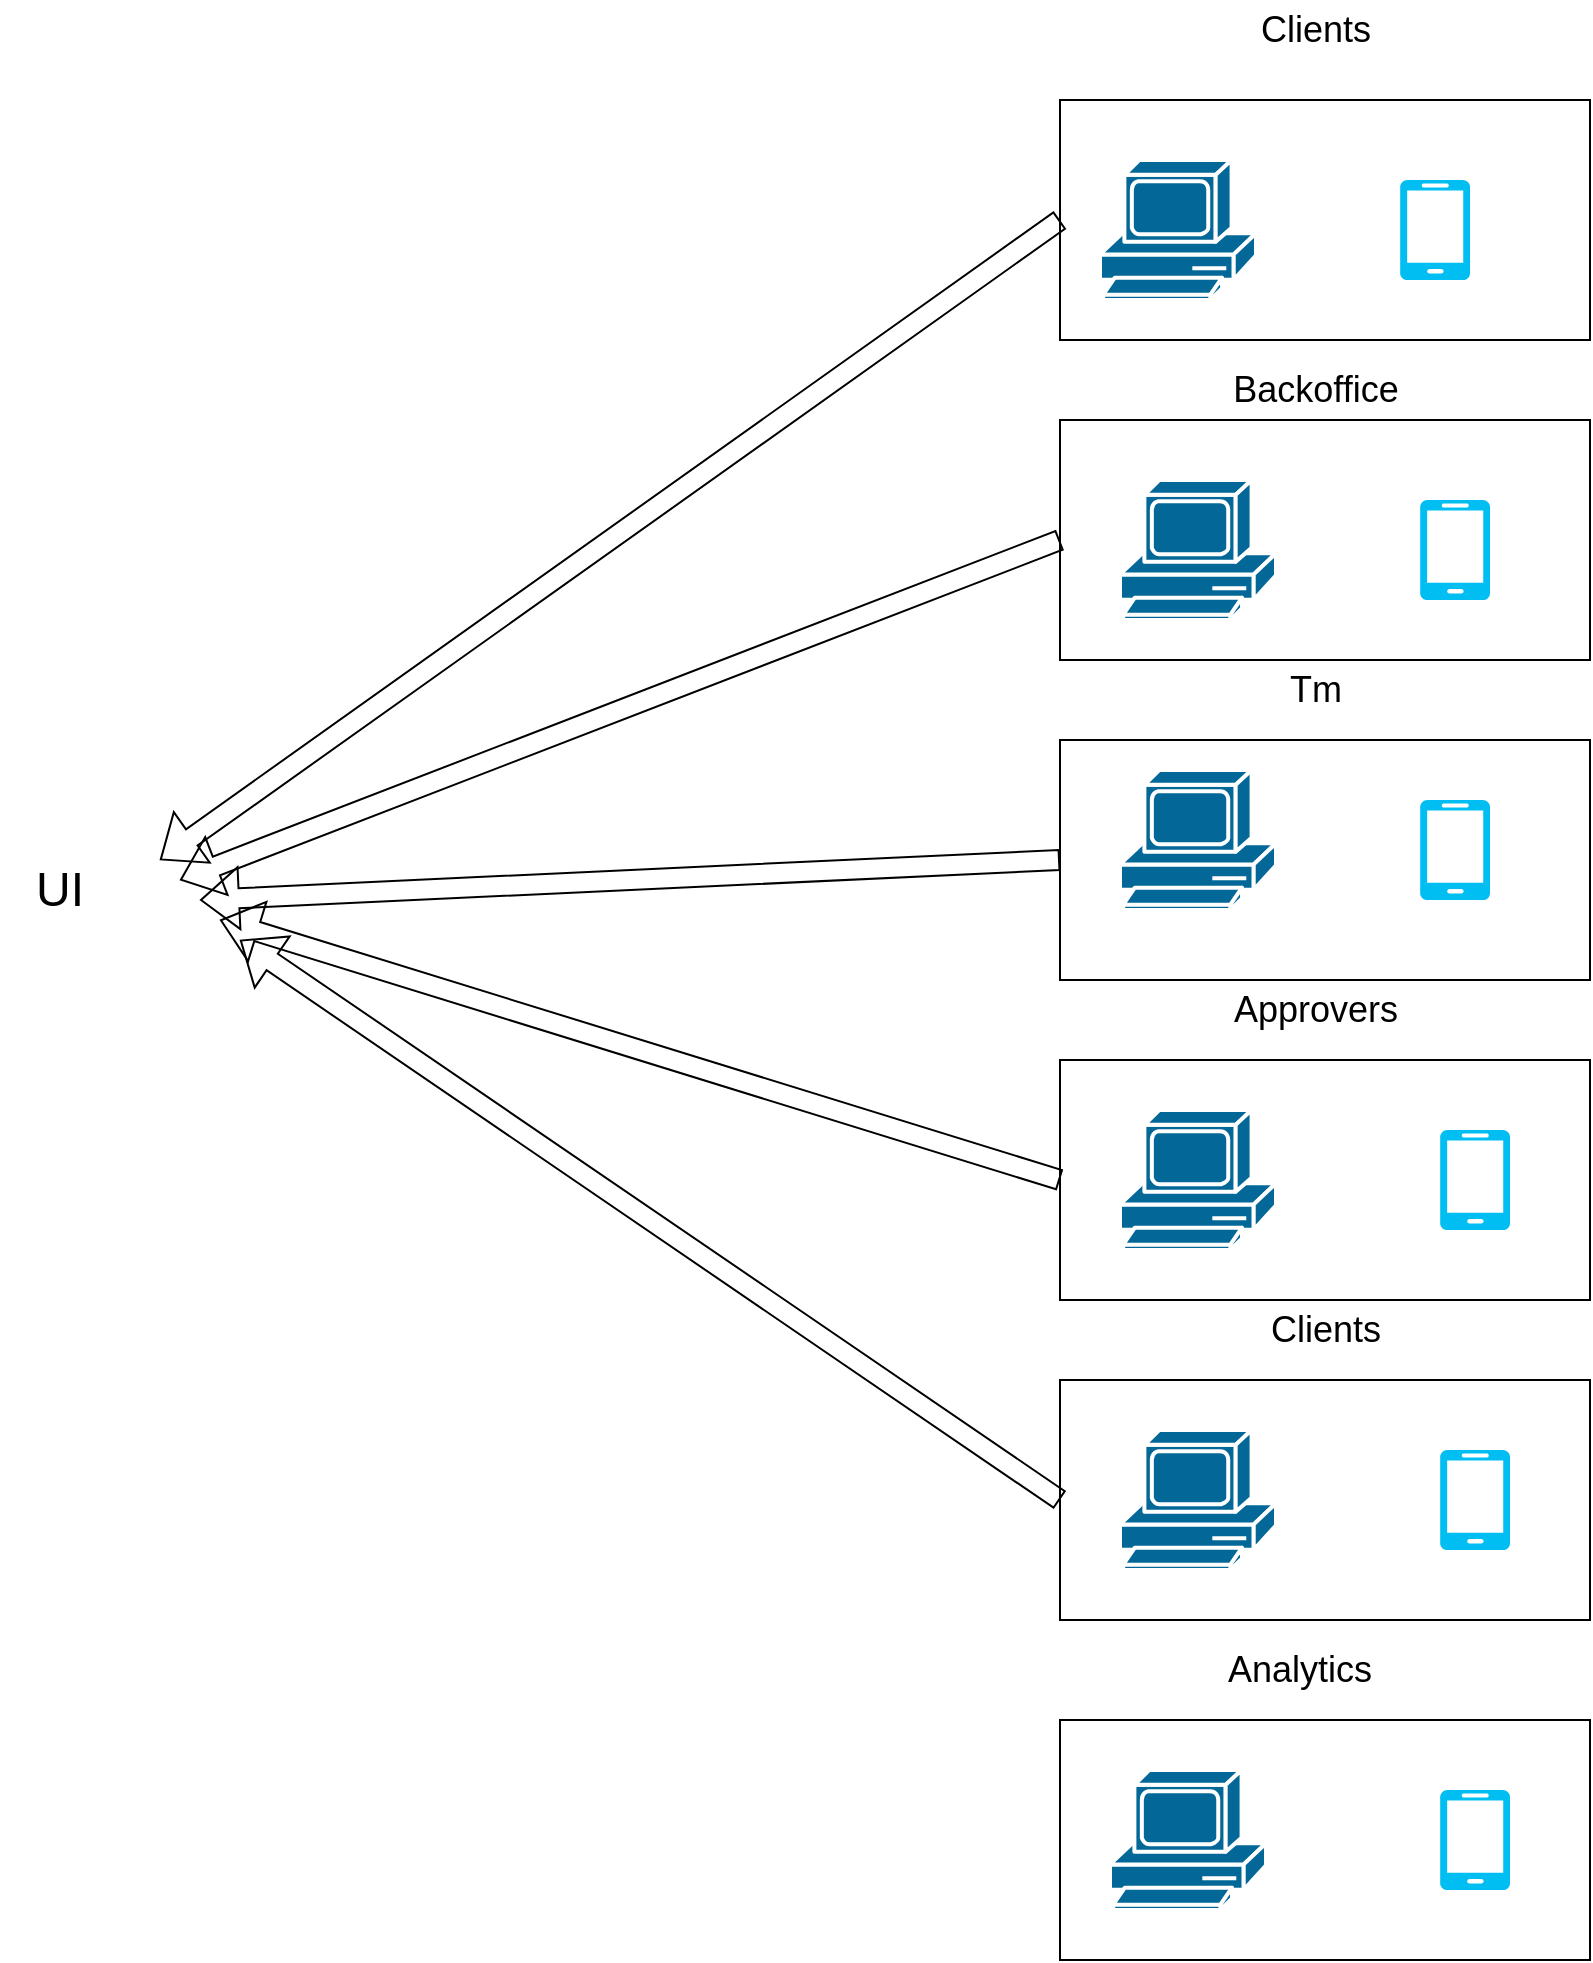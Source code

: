 <mxfile version="21.1.3" type="github">
  <diagram name="Page-1" id="cRs1FUvraPR_sSNTea02">
    <mxGraphModel dx="2210" dy="770" grid="1" gridSize="10" guides="1" tooltips="1" connect="1" arrows="1" fold="1" page="1" pageScale="1" pageWidth="850" pageHeight="1100" math="0" shadow="0">
      <root>
        <mxCell id="0" />
        <mxCell id="1" parent="0" />
        <mxCell id="ou1j3uqA0_tTMkgVa4EF-3" value="" style="rounded=0;whiteSpace=wrap;html=1;" vertex="1" parent="1">
          <mxGeometry x="50" y="340" width="265" height="120" as="geometry" />
        </mxCell>
        <mxCell id="ou1j3uqA0_tTMkgVa4EF-5" value="" style="shape=mxgraph.cisco.computers_and_peripherals.pc;html=1;pointerEvents=1;dashed=0;fillColor=#036897;strokeColor=#ffffff;strokeWidth=2;verticalLabelPosition=bottom;verticalAlign=top;align=center;outlineConnect=0;" vertex="1" parent="1">
          <mxGeometry x="70" y="370" width="78" height="70" as="geometry" />
        </mxCell>
        <mxCell id="ou1j3uqA0_tTMkgVa4EF-6" value="" style="verticalLabelPosition=bottom;html=1;verticalAlign=top;align=center;strokeColor=none;fillColor=#00BEF2;shape=mxgraph.azure.mobile;pointerEvents=1;" vertex="1" parent="1">
          <mxGeometry x="220" y="380" width="35" height="50" as="geometry" />
        </mxCell>
        <mxCell id="ou1j3uqA0_tTMkgVa4EF-8" value="&lt;font style=&quot;font-size: 18px;&quot;&gt;Clients&lt;/font&gt;" style="text;html=1;strokeColor=none;fillColor=none;align=center;verticalAlign=middle;whiteSpace=wrap;rounded=0;" vertex="1" parent="1">
          <mxGeometry x="148" y="290" width="60" height="30" as="geometry" />
        </mxCell>
        <mxCell id="ou1j3uqA0_tTMkgVa4EF-10" value="" style="rounded=0;whiteSpace=wrap;html=1;" vertex="1" parent="1">
          <mxGeometry x="50" y="500" width="265" height="120" as="geometry" />
        </mxCell>
        <mxCell id="ou1j3uqA0_tTMkgVa4EF-11" value="" style="rounded=0;whiteSpace=wrap;html=1;" vertex="1" parent="1">
          <mxGeometry x="50" y="660" width="265" height="120" as="geometry" />
        </mxCell>
        <mxCell id="ou1j3uqA0_tTMkgVa4EF-12" value="" style="verticalLabelPosition=bottom;html=1;verticalAlign=top;align=center;strokeColor=none;fillColor=#00BEF2;shape=mxgraph.azure.mobile;pointerEvents=1;" vertex="1" parent="1">
          <mxGeometry x="230" y="540" width="35" height="50" as="geometry" />
        </mxCell>
        <mxCell id="ou1j3uqA0_tTMkgVa4EF-13" value="" style="verticalLabelPosition=bottom;html=1;verticalAlign=top;align=center;strokeColor=none;fillColor=#00BEF2;shape=mxgraph.azure.mobile;pointerEvents=1;" vertex="1" parent="1">
          <mxGeometry x="230" y="690" width="35" height="50" as="geometry" />
        </mxCell>
        <mxCell id="ou1j3uqA0_tTMkgVa4EF-14" value="" style="shape=mxgraph.cisco.computers_and_peripherals.pc;html=1;pointerEvents=1;dashed=0;fillColor=#036897;strokeColor=#ffffff;strokeWidth=2;verticalLabelPosition=bottom;verticalAlign=top;align=center;outlineConnect=0;" vertex="1" parent="1">
          <mxGeometry x="80" y="530" width="78" height="70" as="geometry" />
        </mxCell>
        <mxCell id="ou1j3uqA0_tTMkgVa4EF-15" value="" style="shape=mxgraph.cisco.computers_and_peripherals.pc;html=1;pointerEvents=1;dashed=0;fillColor=#036897;strokeColor=#ffffff;strokeWidth=2;verticalLabelPosition=bottom;verticalAlign=top;align=center;outlineConnect=0;" vertex="1" parent="1">
          <mxGeometry x="80" y="675" width="78" height="70" as="geometry" />
        </mxCell>
        <mxCell id="ou1j3uqA0_tTMkgVa4EF-16" value="&lt;font style=&quot;font-size: 18px;&quot;&gt;Backoffice&lt;/font&gt;" style="text;html=1;strokeColor=none;fillColor=none;align=center;verticalAlign=middle;whiteSpace=wrap;rounded=0;" vertex="1" parent="1">
          <mxGeometry x="148" y="470" width="60" height="30" as="geometry" />
        </mxCell>
        <mxCell id="ou1j3uqA0_tTMkgVa4EF-18" value="&lt;font style=&quot;font-size: 18px;&quot;&gt;Tm&lt;/font&gt;" style="text;html=1;strokeColor=none;fillColor=none;align=center;verticalAlign=middle;whiteSpace=wrap;rounded=0;" vertex="1" parent="1">
          <mxGeometry x="148" y="620" width="60" height="30" as="geometry" />
        </mxCell>
        <mxCell id="ou1j3uqA0_tTMkgVa4EF-19" value="" style="rounded=0;whiteSpace=wrap;html=1;" vertex="1" parent="1">
          <mxGeometry x="50" y="820" width="265" height="120" as="geometry" />
        </mxCell>
        <mxCell id="ou1j3uqA0_tTMkgVa4EF-21" value="" style="verticalLabelPosition=bottom;html=1;verticalAlign=top;align=center;strokeColor=none;fillColor=#00BEF2;shape=mxgraph.azure.mobile;pointerEvents=1;" vertex="1" parent="1">
          <mxGeometry x="240" y="855" width="35" height="50" as="geometry" />
        </mxCell>
        <mxCell id="ou1j3uqA0_tTMkgVa4EF-22" value="" style="shape=mxgraph.cisco.computers_and_peripherals.pc;html=1;pointerEvents=1;dashed=0;fillColor=#036897;strokeColor=#ffffff;strokeWidth=2;verticalLabelPosition=bottom;verticalAlign=top;align=center;outlineConnect=0;" vertex="1" parent="1">
          <mxGeometry x="80" y="845" width="78" height="70" as="geometry" />
        </mxCell>
        <mxCell id="ou1j3uqA0_tTMkgVa4EF-26" value="&lt;span style=&quot;font-size: 18px;&quot;&gt;Approvers&lt;/span&gt;" style="text;html=1;strokeColor=none;fillColor=none;align=center;verticalAlign=middle;whiteSpace=wrap;rounded=0;" vertex="1" parent="1">
          <mxGeometry x="148" y="780" width="60" height="30" as="geometry" />
        </mxCell>
        <mxCell id="ou1j3uqA0_tTMkgVa4EF-27" value="" style="rounded=0;whiteSpace=wrap;html=1;" vertex="1" parent="1">
          <mxGeometry x="50" y="980" width="265" height="120" as="geometry" />
        </mxCell>
        <mxCell id="ou1j3uqA0_tTMkgVa4EF-28" value="" style="shape=mxgraph.cisco.computers_and_peripherals.pc;html=1;pointerEvents=1;dashed=0;fillColor=#036897;strokeColor=#ffffff;strokeWidth=2;verticalLabelPosition=bottom;verticalAlign=top;align=center;outlineConnect=0;" vertex="1" parent="1">
          <mxGeometry x="80" y="1005" width="78" height="70" as="geometry" />
        </mxCell>
        <mxCell id="ou1j3uqA0_tTMkgVa4EF-29" value="" style="verticalLabelPosition=bottom;html=1;verticalAlign=top;align=center;strokeColor=none;fillColor=#00BEF2;shape=mxgraph.azure.mobile;pointerEvents=1;" vertex="1" parent="1">
          <mxGeometry x="240" y="1015" width="35" height="50" as="geometry" />
        </mxCell>
        <mxCell id="ou1j3uqA0_tTMkgVa4EF-30" value="&lt;span style=&quot;font-size: 18px;&quot;&gt;Clients&lt;br&gt;&lt;/span&gt;" style="text;html=1;strokeColor=none;fillColor=none;align=center;verticalAlign=middle;whiteSpace=wrap;rounded=0;" vertex="1" parent="1">
          <mxGeometry x="152.5" y="940" width="60" height="30" as="geometry" />
        </mxCell>
        <mxCell id="ou1j3uqA0_tTMkgVa4EF-31" value="" style="rounded=0;whiteSpace=wrap;html=1;" vertex="1" parent="1">
          <mxGeometry x="50" y="1150" width="265" height="120" as="geometry" />
        </mxCell>
        <mxCell id="ou1j3uqA0_tTMkgVa4EF-32" value="&lt;span style=&quot;font-size: 18px;&quot;&gt;Analytics&lt;br&gt;&lt;/span&gt;" style="text;html=1;strokeColor=none;fillColor=none;align=center;verticalAlign=middle;whiteSpace=wrap;rounded=0;" vertex="1" parent="1">
          <mxGeometry x="140" y="1110" width="60" height="30" as="geometry" />
        </mxCell>
        <mxCell id="ou1j3uqA0_tTMkgVa4EF-33" value="" style="verticalLabelPosition=bottom;html=1;verticalAlign=top;align=center;strokeColor=none;fillColor=#00BEF2;shape=mxgraph.azure.mobile;pointerEvents=1;" vertex="1" parent="1">
          <mxGeometry x="240" y="1185" width="35" height="50" as="geometry" />
        </mxCell>
        <mxCell id="ou1j3uqA0_tTMkgVa4EF-34" value="" style="shape=mxgraph.cisco.computers_and_peripherals.pc;html=1;pointerEvents=1;dashed=0;fillColor=#036897;strokeColor=#ffffff;strokeWidth=2;verticalLabelPosition=bottom;verticalAlign=top;align=center;outlineConnect=0;" vertex="1" parent="1">
          <mxGeometry x="75" y="1175" width="78" height="70" as="geometry" />
        </mxCell>
        <mxCell id="ou1j3uqA0_tTMkgVa4EF-42" value="" style="shape=flexArrow;endArrow=classic;html=1;rounded=0;exitX=0;exitY=0.5;exitDx=0;exitDy=0;" edge="1" parent="1" source="ou1j3uqA0_tTMkgVa4EF-3">
          <mxGeometry width="50" height="50" relative="1" as="geometry">
            <mxPoint x="-200" y="820" as="sourcePoint" />
            <mxPoint x="-400" y="720" as="targetPoint" />
          </mxGeometry>
        </mxCell>
        <mxCell id="ou1j3uqA0_tTMkgVa4EF-43" value="" style="shape=flexArrow;endArrow=classic;html=1;rounded=0;exitX=0;exitY=0.5;exitDx=0;exitDy=0;" edge="1" parent="1" source="ou1j3uqA0_tTMkgVa4EF-10">
          <mxGeometry width="50" height="50" relative="1" as="geometry">
            <mxPoint x="60" y="410" as="sourcePoint" />
            <mxPoint x="-390" y="730" as="targetPoint" />
          </mxGeometry>
        </mxCell>
        <mxCell id="ou1j3uqA0_tTMkgVa4EF-44" value="" style="shape=flexArrow;endArrow=classic;html=1;rounded=0;exitX=0;exitY=0.5;exitDx=0;exitDy=0;" edge="1" parent="1" source="ou1j3uqA0_tTMkgVa4EF-11">
          <mxGeometry width="50" height="50" relative="1" as="geometry">
            <mxPoint x="60" y="570" as="sourcePoint" />
            <mxPoint x="-380" y="740" as="targetPoint" />
          </mxGeometry>
        </mxCell>
        <mxCell id="ou1j3uqA0_tTMkgVa4EF-45" value="" style="shape=flexArrow;endArrow=classic;html=1;rounded=0;exitX=0;exitY=0.5;exitDx=0;exitDy=0;" edge="1" parent="1" source="ou1j3uqA0_tTMkgVa4EF-19">
          <mxGeometry width="50" height="50" relative="1" as="geometry">
            <mxPoint x="70" y="580" as="sourcePoint" />
            <mxPoint x="-370" y="750" as="targetPoint" />
          </mxGeometry>
        </mxCell>
        <mxCell id="ou1j3uqA0_tTMkgVa4EF-46" value="" style="shape=flexArrow;endArrow=classic;html=1;rounded=0;exitX=0;exitY=0.5;exitDx=0;exitDy=0;" edge="1" parent="1" source="ou1j3uqA0_tTMkgVa4EF-27">
          <mxGeometry width="50" height="50" relative="1" as="geometry">
            <mxPoint x="80" y="590" as="sourcePoint" />
            <mxPoint x="-360" y="760" as="targetPoint" />
          </mxGeometry>
        </mxCell>
        <mxCell id="ou1j3uqA0_tTMkgVa4EF-47" value="&lt;font style=&quot;font-size: 24px;&quot;&gt;UI&lt;/font&gt;" style="text;html=1;strokeColor=none;fillColor=none;align=center;verticalAlign=middle;whiteSpace=wrap;rounded=0;" vertex="1" parent="1">
          <mxGeometry x="-480" y="720" width="60" height="30" as="geometry" />
        </mxCell>
      </root>
    </mxGraphModel>
  </diagram>
</mxfile>
